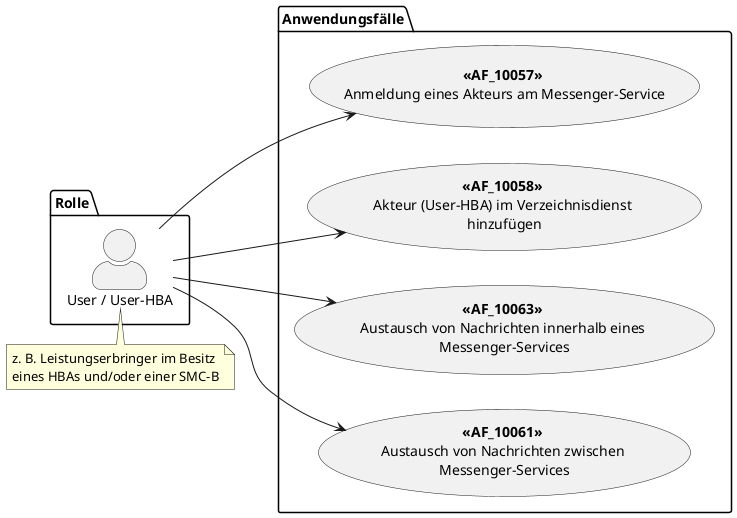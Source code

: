 /' 
# TI-Messenger 1.1
# TI-Messenger-Dienst
# Use Case Diagram
# Name: User / User-HBA - Anwendungsfaelle
'/

@startuml
skinparam actorStyle awesome
left to right direction

package Rolle {
actor "User / User-HBA" as uuh
}

package Anwendungsfälle {
usecase "**<<AF_10057>>** \nAnmeldung eines Akteurs am Messenger-Service" as UC1
usecase "**<<AF_10058>>** \nAkteur (User-HBA) im Verzeichnisdienst \nhinzufügen" as UC2
usecase "**<<AF_10063>>** \nAustausch von Nachrichten innerhalb eines \nMessenger-Services" as UC3
usecase "**<<AF_10061>>** \nAustausch von Nachrichten zwischen \nMessenger-Services" as UC4
}

uuh --> UC1
uuh --> UC2
uuh --> UC3
uuh --> UC4

note top of (uuh)
z. B. Leistungserbringer im Besitz 
eines HBAs und/oder einer SMC-B
end note

@enduml
